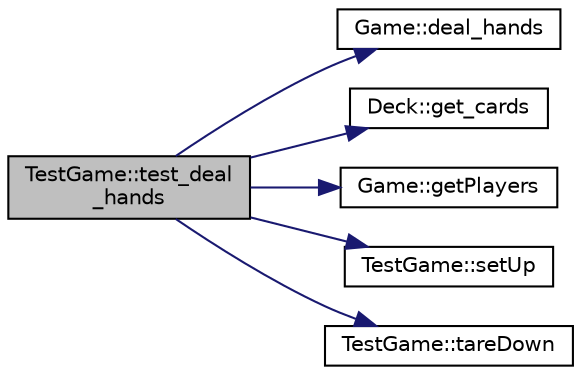digraph "TestGame::test_deal_hands"
{
 // INTERACTIVE_SVG=YES
 // LATEX_PDF_SIZE
  edge [fontname="Helvetica",fontsize="10",labelfontname="Helvetica",labelfontsize="10"];
  node [fontname="Helvetica",fontsize="10",shape=record];
  rankdir="LR";
  Node1 [label="TestGame::test_deal\l_hands",height=0.2,width=0.4,color="black", fillcolor="grey75", style="filled", fontcolor="black",tooltip=" "];
  Node1 -> Node2 [color="midnightblue",fontsize="10",style="solid",fontname="Helvetica"];
  Node2 [label="Game::deal_hands",height=0.2,width=0.4,color="black", fillcolor="white", style="filled",URL="$class_game.html#a5cc682e0e2c72be6768cdacc9aec26ae",tooltip="Deals the hands to the players."];
  Node1 -> Node3 [color="midnightblue",fontsize="10",style="solid",fontname="Helvetica"];
  Node3 [label="Deck::get_cards",height=0.2,width=0.4,color="black", fillcolor="white", style="filled",URL="$class_deck.html#a2fe0172048296260450a74035a34db9b",tooltip="Retrieves the current set of cards in the deck."];
  Node1 -> Node4 [color="midnightblue",fontsize="10",style="solid",fontname="Helvetica"];
  Node4 [label="Game::getPlayers",height=0.2,width=0.4,color="black", fillcolor="white", style="filled",URL="$class_game.html#a57e5aef2f67e77929842fab7a78404ea",tooltip="Gets the players in the game."];
  Node1 -> Node5 [color="midnightblue",fontsize="10",style="solid",fontname="Helvetica"];
  Node5 [label="TestGame::setUp",height=0.2,width=0.4,color="black", fillcolor="white", style="filled",URL="$class_test_game.html#a9c9f90a680072ff864d9e477d49556f6",tooltip=" "];
  Node1 -> Node6 [color="midnightblue",fontsize="10",style="solid",fontname="Helvetica"];
  Node6 [label="TestGame::tareDown",height=0.2,width=0.4,color="black", fillcolor="white", style="filled",URL="$class_test_game.html#a13d625d428905ea6da2d23281f9a26b7",tooltip=" "];
}
